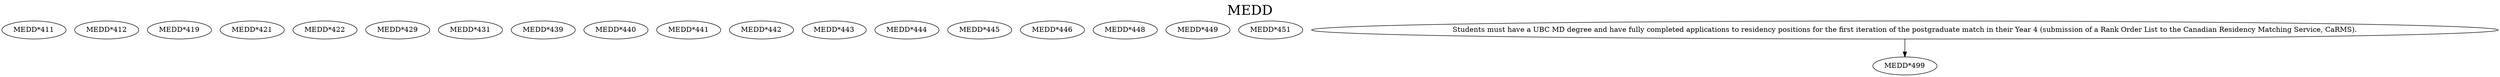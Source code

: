 digraph MEDD {
labelloc = "t";
label = "MEDD"
fontsize = 27;
"MEDD*411"
"MEDD*412"
"MEDD*419"
"MEDD*421"
"MEDD*422"
"MEDD*429"
"MEDD*431"
"MEDD*439"
"MEDD*440"
"MEDD*441"
"MEDD*442"
"MEDD*443"
"MEDD*444"
"MEDD*445"
"MEDD*446"
"MEDD*448"
"MEDD*449"
"MEDD*451"
"Students must have a UBC MD degree and have fully completed applications to residency positions for the first iteration of the postgraduate match in their Year 4 (submission of a Rank Order List to the Canadian Residency Matching Service, CaRMS)." -> "MEDD*499" [style=solid]
}
